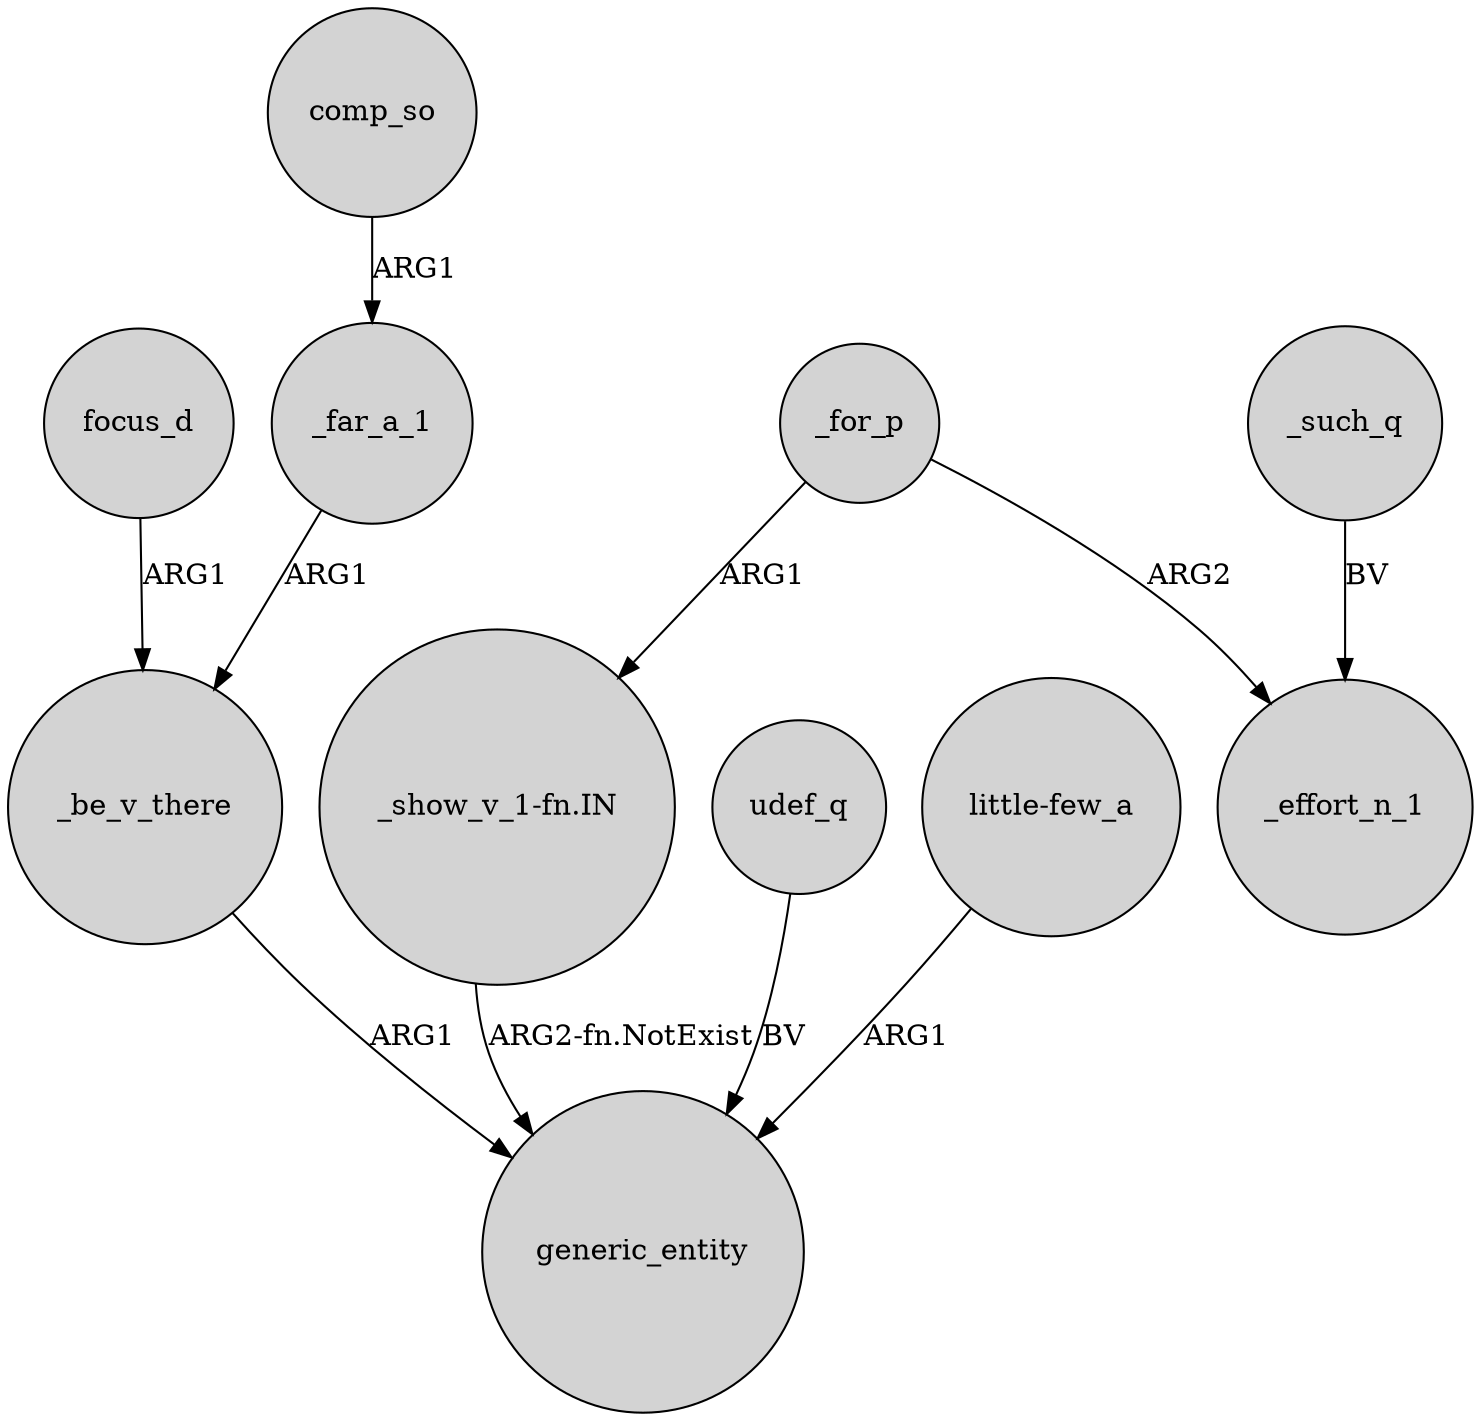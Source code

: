 digraph {
	node [shape=circle style=filled]
	focus_d -> _be_v_there [label=ARG1]
	"_show_v_1-fn.IN" -> generic_entity [label="ARG2-fn.NotExist"]
	_far_a_1 -> _be_v_there [label=ARG1]
	udef_q -> generic_entity [label=BV]
	_such_q -> _effort_n_1 [label=BV]
	_for_p -> _effort_n_1 [label=ARG2]
	_for_p -> "_show_v_1-fn.IN" [label=ARG1]
	_be_v_there -> generic_entity [label=ARG1]
	comp_so -> _far_a_1 [label=ARG1]
	"little-few_a" -> generic_entity [label=ARG1]
}

